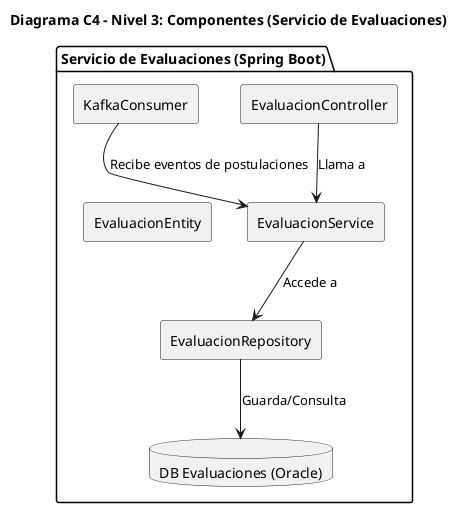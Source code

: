 @startuml
title "Diagrama C4 - Nivel 3: Componentes (Servicio de Evaluaciones)"

package "Servicio de Evaluaciones (Spring Boot)" {
  
  rectangle "EvaluacionController" as Controller
  rectangle "EvaluacionService" as Service
  rectangle "EvaluacionRepository" as Repository
  rectangle "KafkaConsumer" as KafkaConsumer
  rectangle "EvaluacionEntity" as Entity
  
  database "DB Evaluaciones (Oracle)" as DB_Evaluaciones
  
  Controller --> Service : "Llama a"
  Service --> Repository : "Accede a"
  Repository --> DB_Evaluaciones : "Guarda/Consulta"

  KafkaConsumer --> Service : "Recibe eventos de postulaciones"
  
  Entity -[hidden]-> Repository
}

@enduml
